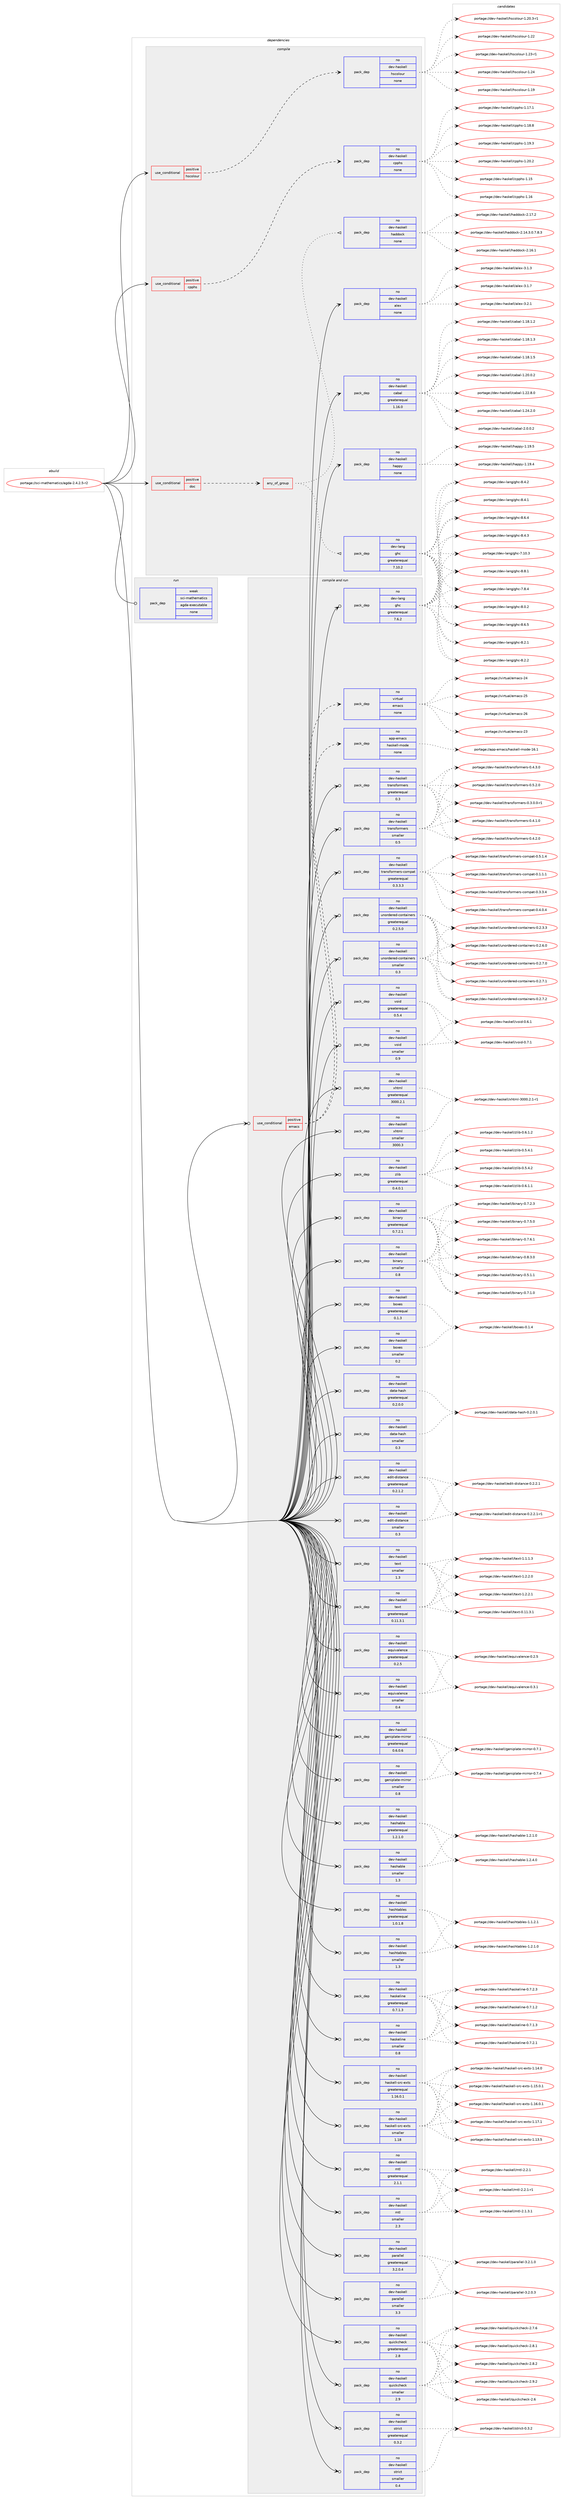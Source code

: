 digraph prolog {

# *************
# Graph options
# *************

newrank=true;
concentrate=true;
compound=true;
graph [rankdir=LR,fontname=Helvetica,fontsize=10,ranksep=1.5];#, ranksep=2.5, nodesep=0.2];
edge  [arrowhead=vee];
node  [fontname=Helvetica,fontsize=10];

# **********
# The ebuild
# **********

subgraph cluster_leftcol {
color=gray;
rank=same;
label=<<i>ebuild</i>>;
id [label="portage://sci-mathematics/agda-2.4.2.5-r2", color=red, width=4, href="../sci-mathematics/agda-2.4.2.5-r2.svg"];
}

# ****************
# The dependencies
# ****************

subgraph cluster_midcol {
color=gray;
label=<<i>dependencies</i>>;
subgraph cluster_compile {
fillcolor="#eeeeee";
style=filled;
label=<<i>compile</i>>;
subgraph cond97462 {
dependency393747 [label=<<TABLE BORDER="0" CELLBORDER="1" CELLSPACING="0" CELLPADDING="4"><TR><TD ROWSPAN="3" CELLPADDING="10">use_conditional</TD></TR><TR><TD>positive</TD></TR><TR><TD>cpphs</TD></TR></TABLE>>, shape=none, color=red];
subgraph pack289593 {
dependency393748 [label=<<TABLE BORDER="0" CELLBORDER="1" CELLSPACING="0" CELLPADDING="4" WIDTH="220"><TR><TD ROWSPAN="6" CELLPADDING="30">pack_dep</TD></TR><TR><TD WIDTH="110">no</TD></TR><TR><TD>dev-haskell</TD></TR><TR><TD>cpphs</TD></TR><TR><TD>none</TD></TR><TR><TD></TD></TR></TABLE>>, shape=none, color=blue];
}
dependency393747:e -> dependency393748:w [weight=20,style="dashed",arrowhead="vee"];
}
id:e -> dependency393747:w [weight=20,style="solid",arrowhead="vee"];
subgraph cond97463 {
dependency393749 [label=<<TABLE BORDER="0" CELLBORDER="1" CELLSPACING="0" CELLPADDING="4"><TR><TD ROWSPAN="3" CELLPADDING="10">use_conditional</TD></TR><TR><TD>positive</TD></TR><TR><TD>doc</TD></TR></TABLE>>, shape=none, color=red];
subgraph any6485 {
dependency393750 [label=<<TABLE BORDER="0" CELLBORDER="1" CELLSPACING="0" CELLPADDING="4"><TR><TD CELLPADDING="10">any_of_group</TD></TR></TABLE>>, shape=none, color=red];subgraph pack289594 {
dependency393751 [label=<<TABLE BORDER="0" CELLBORDER="1" CELLSPACING="0" CELLPADDING="4" WIDTH="220"><TR><TD ROWSPAN="6" CELLPADDING="30">pack_dep</TD></TR><TR><TD WIDTH="110">no</TD></TR><TR><TD>dev-haskell</TD></TR><TR><TD>haddock</TD></TR><TR><TD>none</TD></TR><TR><TD></TD></TR></TABLE>>, shape=none, color=blue];
}
dependency393750:e -> dependency393751:w [weight=20,style="dotted",arrowhead="oinv"];
subgraph pack289595 {
dependency393752 [label=<<TABLE BORDER="0" CELLBORDER="1" CELLSPACING="0" CELLPADDING="4" WIDTH="220"><TR><TD ROWSPAN="6" CELLPADDING="30">pack_dep</TD></TR><TR><TD WIDTH="110">no</TD></TR><TR><TD>dev-lang</TD></TR><TR><TD>ghc</TD></TR><TR><TD>greaterequal</TD></TR><TR><TD>7.10.2</TD></TR></TABLE>>, shape=none, color=blue];
}
dependency393750:e -> dependency393752:w [weight=20,style="dotted",arrowhead="oinv"];
}
dependency393749:e -> dependency393750:w [weight=20,style="dashed",arrowhead="vee"];
}
id:e -> dependency393749:w [weight=20,style="solid",arrowhead="vee"];
subgraph cond97464 {
dependency393753 [label=<<TABLE BORDER="0" CELLBORDER="1" CELLSPACING="0" CELLPADDING="4"><TR><TD ROWSPAN="3" CELLPADDING="10">use_conditional</TD></TR><TR><TD>positive</TD></TR><TR><TD>hscolour</TD></TR></TABLE>>, shape=none, color=red];
subgraph pack289596 {
dependency393754 [label=<<TABLE BORDER="0" CELLBORDER="1" CELLSPACING="0" CELLPADDING="4" WIDTH="220"><TR><TD ROWSPAN="6" CELLPADDING="30">pack_dep</TD></TR><TR><TD WIDTH="110">no</TD></TR><TR><TD>dev-haskell</TD></TR><TR><TD>hscolour</TD></TR><TR><TD>none</TD></TR><TR><TD></TD></TR></TABLE>>, shape=none, color=blue];
}
dependency393753:e -> dependency393754:w [weight=20,style="dashed",arrowhead="vee"];
}
id:e -> dependency393753:w [weight=20,style="solid",arrowhead="vee"];
subgraph pack289597 {
dependency393755 [label=<<TABLE BORDER="0" CELLBORDER="1" CELLSPACING="0" CELLPADDING="4" WIDTH="220"><TR><TD ROWSPAN="6" CELLPADDING="30">pack_dep</TD></TR><TR><TD WIDTH="110">no</TD></TR><TR><TD>dev-haskell</TD></TR><TR><TD>alex</TD></TR><TR><TD>none</TD></TR><TR><TD></TD></TR></TABLE>>, shape=none, color=blue];
}
id:e -> dependency393755:w [weight=20,style="solid",arrowhead="vee"];
subgraph pack289598 {
dependency393756 [label=<<TABLE BORDER="0" CELLBORDER="1" CELLSPACING="0" CELLPADDING="4" WIDTH="220"><TR><TD ROWSPAN="6" CELLPADDING="30">pack_dep</TD></TR><TR><TD WIDTH="110">no</TD></TR><TR><TD>dev-haskell</TD></TR><TR><TD>cabal</TD></TR><TR><TD>greaterequal</TD></TR><TR><TD>1.16.0</TD></TR></TABLE>>, shape=none, color=blue];
}
id:e -> dependency393756:w [weight=20,style="solid",arrowhead="vee"];
subgraph pack289599 {
dependency393757 [label=<<TABLE BORDER="0" CELLBORDER="1" CELLSPACING="0" CELLPADDING="4" WIDTH="220"><TR><TD ROWSPAN="6" CELLPADDING="30">pack_dep</TD></TR><TR><TD WIDTH="110">no</TD></TR><TR><TD>dev-haskell</TD></TR><TR><TD>happy</TD></TR><TR><TD>none</TD></TR><TR><TD></TD></TR></TABLE>>, shape=none, color=blue];
}
id:e -> dependency393757:w [weight=20,style="solid",arrowhead="vee"];
}
subgraph cluster_compileandrun {
fillcolor="#eeeeee";
style=filled;
label=<<i>compile and run</i>>;
subgraph cond97465 {
dependency393758 [label=<<TABLE BORDER="0" CELLBORDER="1" CELLSPACING="0" CELLPADDING="4"><TR><TD ROWSPAN="3" CELLPADDING="10">use_conditional</TD></TR><TR><TD>positive</TD></TR><TR><TD>emacs</TD></TR></TABLE>>, shape=none, color=red];
subgraph pack289600 {
dependency393759 [label=<<TABLE BORDER="0" CELLBORDER="1" CELLSPACING="0" CELLPADDING="4" WIDTH="220"><TR><TD ROWSPAN="6" CELLPADDING="30">pack_dep</TD></TR><TR><TD WIDTH="110">no</TD></TR><TR><TD>app-emacs</TD></TR><TR><TD>haskell-mode</TD></TR><TR><TD>none</TD></TR><TR><TD></TD></TR></TABLE>>, shape=none, color=blue];
}
dependency393758:e -> dependency393759:w [weight=20,style="dashed",arrowhead="vee"];
subgraph pack289601 {
dependency393760 [label=<<TABLE BORDER="0" CELLBORDER="1" CELLSPACING="0" CELLPADDING="4" WIDTH="220"><TR><TD ROWSPAN="6" CELLPADDING="30">pack_dep</TD></TR><TR><TD WIDTH="110">no</TD></TR><TR><TD>virtual</TD></TR><TR><TD>emacs</TD></TR><TR><TD>none</TD></TR><TR><TD></TD></TR></TABLE>>, shape=none, color=blue];
}
dependency393758:e -> dependency393760:w [weight=20,style="dashed",arrowhead="vee"];
}
id:e -> dependency393758:w [weight=20,style="solid",arrowhead="odotvee"];
subgraph pack289602 {
dependency393761 [label=<<TABLE BORDER="0" CELLBORDER="1" CELLSPACING="0" CELLPADDING="4" WIDTH="220"><TR><TD ROWSPAN="6" CELLPADDING="30">pack_dep</TD></TR><TR><TD WIDTH="110">no</TD></TR><TR><TD>dev-haskell</TD></TR><TR><TD>binary</TD></TR><TR><TD>greaterequal</TD></TR><TR><TD>0.7.2.1</TD></TR></TABLE>>, shape=none, color=blue];
}
id:e -> dependency393761:w [weight=20,style="solid",arrowhead="odotvee"];
subgraph pack289603 {
dependency393762 [label=<<TABLE BORDER="0" CELLBORDER="1" CELLSPACING="0" CELLPADDING="4" WIDTH="220"><TR><TD ROWSPAN="6" CELLPADDING="30">pack_dep</TD></TR><TR><TD WIDTH="110">no</TD></TR><TR><TD>dev-haskell</TD></TR><TR><TD>binary</TD></TR><TR><TD>smaller</TD></TR><TR><TD>0.8</TD></TR></TABLE>>, shape=none, color=blue];
}
id:e -> dependency393762:w [weight=20,style="solid",arrowhead="odotvee"];
subgraph pack289604 {
dependency393763 [label=<<TABLE BORDER="0" CELLBORDER="1" CELLSPACING="0" CELLPADDING="4" WIDTH="220"><TR><TD ROWSPAN="6" CELLPADDING="30">pack_dep</TD></TR><TR><TD WIDTH="110">no</TD></TR><TR><TD>dev-haskell</TD></TR><TR><TD>boxes</TD></TR><TR><TD>greaterequal</TD></TR><TR><TD>0.1.3</TD></TR></TABLE>>, shape=none, color=blue];
}
id:e -> dependency393763:w [weight=20,style="solid",arrowhead="odotvee"];
subgraph pack289605 {
dependency393764 [label=<<TABLE BORDER="0" CELLBORDER="1" CELLSPACING="0" CELLPADDING="4" WIDTH="220"><TR><TD ROWSPAN="6" CELLPADDING="30">pack_dep</TD></TR><TR><TD WIDTH="110">no</TD></TR><TR><TD>dev-haskell</TD></TR><TR><TD>boxes</TD></TR><TR><TD>smaller</TD></TR><TR><TD>0.2</TD></TR></TABLE>>, shape=none, color=blue];
}
id:e -> dependency393764:w [weight=20,style="solid",arrowhead="odotvee"];
subgraph pack289606 {
dependency393765 [label=<<TABLE BORDER="0" CELLBORDER="1" CELLSPACING="0" CELLPADDING="4" WIDTH="220"><TR><TD ROWSPAN="6" CELLPADDING="30">pack_dep</TD></TR><TR><TD WIDTH="110">no</TD></TR><TR><TD>dev-haskell</TD></TR><TR><TD>data-hash</TD></TR><TR><TD>greaterequal</TD></TR><TR><TD>0.2.0.0</TD></TR></TABLE>>, shape=none, color=blue];
}
id:e -> dependency393765:w [weight=20,style="solid",arrowhead="odotvee"];
subgraph pack289607 {
dependency393766 [label=<<TABLE BORDER="0" CELLBORDER="1" CELLSPACING="0" CELLPADDING="4" WIDTH="220"><TR><TD ROWSPAN="6" CELLPADDING="30">pack_dep</TD></TR><TR><TD WIDTH="110">no</TD></TR><TR><TD>dev-haskell</TD></TR><TR><TD>data-hash</TD></TR><TR><TD>smaller</TD></TR><TR><TD>0.3</TD></TR></TABLE>>, shape=none, color=blue];
}
id:e -> dependency393766:w [weight=20,style="solid",arrowhead="odotvee"];
subgraph pack289608 {
dependency393767 [label=<<TABLE BORDER="0" CELLBORDER="1" CELLSPACING="0" CELLPADDING="4" WIDTH="220"><TR><TD ROWSPAN="6" CELLPADDING="30">pack_dep</TD></TR><TR><TD WIDTH="110">no</TD></TR><TR><TD>dev-haskell</TD></TR><TR><TD>edit-distance</TD></TR><TR><TD>greaterequal</TD></TR><TR><TD>0.2.1.2</TD></TR></TABLE>>, shape=none, color=blue];
}
id:e -> dependency393767:w [weight=20,style="solid",arrowhead="odotvee"];
subgraph pack289609 {
dependency393768 [label=<<TABLE BORDER="0" CELLBORDER="1" CELLSPACING="0" CELLPADDING="4" WIDTH="220"><TR><TD ROWSPAN="6" CELLPADDING="30">pack_dep</TD></TR><TR><TD WIDTH="110">no</TD></TR><TR><TD>dev-haskell</TD></TR><TR><TD>edit-distance</TD></TR><TR><TD>smaller</TD></TR><TR><TD>0.3</TD></TR></TABLE>>, shape=none, color=blue];
}
id:e -> dependency393768:w [weight=20,style="solid",arrowhead="odotvee"];
subgraph pack289610 {
dependency393769 [label=<<TABLE BORDER="0" CELLBORDER="1" CELLSPACING="0" CELLPADDING="4" WIDTH="220"><TR><TD ROWSPAN="6" CELLPADDING="30">pack_dep</TD></TR><TR><TD WIDTH="110">no</TD></TR><TR><TD>dev-haskell</TD></TR><TR><TD>equivalence</TD></TR><TR><TD>greaterequal</TD></TR><TR><TD>0.2.5</TD></TR></TABLE>>, shape=none, color=blue];
}
id:e -> dependency393769:w [weight=20,style="solid",arrowhead="odotvee"];
subgraph pack289611 {
dependency393770 [label=<<TABLE BORDER="0" CELLBORDER="1" CELLSPACING="0" CELLPADDING="4" WIDTH="220"><TR><TD ROWSPAN="6" CELLPADDING="30">pack_dep</TD></TR><TR><TD WIDTH="110">no</TD></TR><TR><TD>dev-haskell</TD></TR><TR><TD>equivalence</TD></TR><TR><TD>smaller</TD></TR><TR><TD>0.4</TD></TR></TABLE>>, shape=none, color=blue];
}
id:e -> dependency393770:w [weight=20,style="solid",arrowhead="odotvee"];
subgraph pack289612 {
dependency393771 [label=<<TABLE BORDER="0" CELLBORDER="1" CELLSPACING="0" CELLPADDING="4" WIDTH="220"><TR><TD ROWSPAN="6" CELLPADDING="30">pack_dep</TD></TR><TR><TD WIDTH="110">no</TD></TR><TR><TD>dev-haskell</TD></TR><TR><TD>geniplate-mirror</TD></TR><TR><TD>greaterequal</TD></TR><TR><TD>0.6.0.6</TD></TR></TABLE>>, shape=none, color=blue];
}
id:e -> dependency393771:w [weight=20,style="solid",arrowhead="odotvee"];
subgraph pack289613 {
dependency393772 [label=<<TABLE BORDER="0" CELLBORDER="1" CELLSPACING="0" CELLPADDING="4" WIDTH="220"><TR><TD ROWSPAN="6" CELLPADDING="30">pack_dep</TD></TR><TR><TD WIDTH="110">no</TD></TR><TR><TD>dev-haskell</TD></TR><TR><TD>geniplate-mirror</TD></TR><TR><TD>smaller</TD></TR><TR><TD>0.8</TD></TR></TABLE>>, shape=none, color=blue];
}
id:e -> dependency393772:w [weight=20,style="solid",arrowhead="odotvee"];
subgraph pack289614 {
dependency393773 [label=<<TABLE BORDER="0" CELLBORDER="1" CELLSPACING="0" CELLPADDING="4" WIDTH="220"><TR><TD ROWSPAN="6" CELLPADDING="30">pack_dep</TD></TR><TR><TD WIDTH="110">no</TD></TR><TR><TD>dev-haskell</TD></TR><TR><TD>hashable</TD></TR><TR><TD>greaterequal</TD></TR><TR><TD>1.2.1.0</TD></TR></TABLE>>, shape=none, color=blue];
}
id:e -> dependency393773:w [weight=20,style="solid",arrowhead="odotvee"];
subgraph pack289615 {
dependency393774 [label=<<TABLE BORDER="0" CELLBORDER="1" CELLSPACING="0" CELLPADDING="4" WIDTH="220"><TR><TD ROWSPAN="6" CELLPADDING="30">pack_dep</TD></TR><TR><TD WIDTH="110">no</TD></TR><TR><TD>dev-haskell</TD></TR><TR><TD>hashable</TD></TR><TR><TD>smaller</TD></TR><TR><TD>1.3</TD></TR></TABLE>>, shape=none, color=blue];
}
id:e -> dependency393774:w [weight=20,style="solid",arrowhead="odotvee"];
subgraph pack289616 {
dependency393775 [label=<<TABLE BORDER="0" CELLBORDER="1" CELLSPACING="0" CELLPADDING="4" WIDTH="220"><TR><TD ROWSPAN="6" CELLPADDING="30">pack_dep</TD></TR><TR><TD WIDTH="110">no</TD></TR><TR><TD>dev-haskell</TD></TR><TR><TD>hashtables</TD></TR><TR><TD>greaterequal</TD></TR><TR><TD>1.0.1.8</TD></TR></TABLE>>, shape=none, color=blue];
}
id:e -> dependency393775:w [weight=20,style="solid",arrowhead="odotvee"];
subgraph pack289617 {
dependency393776 [label=<<TABLE BORDER="0" CELLBORDER="1" CELLSPACING="0" CELLPADDING="4" WIDTH="220"><TR><TD ROWSPAN="6" CELLPADDING="30">pack_dep</TD></TR><TR><TD WIDTH="110">no</TD></TR><TR><TD>dev-haskell</TD></TR><TR><TD>hashtables</TD></TR><TR><TD>smaller</TD></TR><TR><TD>1.3</TD></TR></TABLE>>, shape=none, color=blue];
}
id:e -> dependency393776:w [weight=20,style="solid",arrowhead="odotvee"];
subgraph pack289618 {
dependency393777 [label=<<TABLE BORDER="0" CELLBORDER="1" CELLSPACING="0" CELLPADDING="4" WIDTH="220"><TR><TD ROWSPAN="6" CELLPADDING="30">pack_dep</TD></TR><TR><TD WIDTH="110">no</TD></TR><TR><TD>dev-haskell</TD></TR><TR><TD>haskeline</TD></TR><TR><TD>greaterequal</TD></TR><TR><TD>0.7.1.3</TD></TR></TABLE>>, shape=none, color=blue];
}
id:e -> dependency393777:w [weight=20,style="solid",arrowhead="odotvee"];
subgraph pack289619 {
dependency393778 [label=<<TABLE BORDER="0" CELLBORDER="1" CELLSPACING="0" CELLPADDING="4" WIDTH="220"><TR><TD ROWSPAN="6" CELLPADDING="30">pack_dep</TD></TR><TR><TD WIDTH="110">no</TD></TR><TR><TD>dev-haskell</TD></TR><TR><TD>haskeline</TD></TR><TR><TD>smaller</TD></TR><TR><TD>0.8</TD></TR></TABLE>>, shape=none, color=blue];
}
id:e -> dependency393778:w [weight=20,style="solid",arrowhead="odotvee"];
subgraph pack289620 {
dependency393779 [label=<<TABLE BORDER="0" CELLBORDER="1" CELLSPACING="0" CELLPADDING="4" WIDTH="220"><TR><TD ROWSPAN="6" CELLPADDING="30">pack_dep</TD></TR><TR><TD WIDTH="110">no</TD></TR><TR><TD>dev-haskell</TD></TR><TR><TD>haskell-src-exts</TD></TR><TR><TD>greaterequal</TD></TR><TR><TD>1.16.0.1</TD></TR></TABLE>>, shape=none, color=blue];
}
id:e -> dependency393779:w [weight=20,style="solid",arrowhead="odotvee"];
subgraph pack289621 {
dependency393780 [label=<<TABLE BORDER="0" CELLBORDER="1" CELLSPACING="0" CELLPADDING="4" WIDTH="220"><TR><TD ROWSPAN="6" CELLPADDING="30">pack_dep</TD></TR><TR><TD WIDTH="110">no</TD></TR><TR><TD>dev-haskell</TD></TR><TR><TD>haskell-src-exts</TD></TR><TR><TD>smaller</TD></TR><TR><TD>1.18</TD></TR></TABLE>>, shape=none, color=blue];
}
id:e -> dependency393780:w [weight=20,style="solid",arrowhead="odotvee"];
subgraph pack289622 {
dependency393781 [label=<<TABLE BORDER="0" CELLBORDER="1" CELLSPACING="0" CELLPADDING="4" WIDTH="220"><TR><TD ROWSPAN="6" CELLPADDING="30">pack_dep</TD></TR><TR><TD WIDTH="110">no</TD></TR><TR><TD>dev-haskell</TD></TR><TR><TD>mtl</TD></TR><TR><TD>greaterequal</TD></TR><TR><TD>2.1.1</TD></TR></TABLE>>, shape=none, color=blue];
}
id:e -> dependency393781:w [weight=20,style="solid",arrowhead="odotvee"];
subgraph pack289623 {
dependency393782 [label=<<TABLE BORDER="0" CELLBORDER="1" CELLSPACING="0" CELLPADDING="4" WIDTH="220"><TR><TD ROWSPAN="6" CELLPADDING="30">pack_dep</TD></TR><TR><TD WIDTH="110">no</TD></TR><TR><TD>dev-haskell</TD></TR><TR><TD>mtl</TD></TR><TR><TD>smaller</TD></TR><TR><TD>2.3</TD></TR></TABLE>>, shape=none, color=blue];
}
id:e -> dependency393782:w [weight=20,style="solid",arrowhead="odotvee"];
subgraph pack289624 {
dependency393783 [label=<<TABLE BORDER="0" CELLBORDER="1" CELLSPACING="0" CELLPADDING="4" WIDTH="220"><TR><TD ROWSPAN="6" CELLPADDING="30">pack_dep</TD></TR><TR><TD WIDTH="110">no</TD></TR><TR><TD>dev-haskell</TD></TR><TR><TD>parallel</TD></TR><TR><TD>greaterequal</TD></TR><TR><TD>3.2.0.4</TD></TR></TABLE>>, shape=none, color=blue];
}
id:e -> dependency393783:w [weight=20,style="solid",arrowhead="odotvee"];
subgraph pack289625 {
dependency393784 [label=<<TABLE BORDER="0" CELLBORDER="1" CELLSPACING="0" CELLPADDING="4" WIDTH="220"><TR><TD ROWSPAN="6" CELLPADDING="30">pack_dep</TD></TR><TR><TD WIDTH="110">no</TD></TR><TR><TD>dev-haskell</TD></TR><TR><TD>parallel</TD></TR><TR><TD>smaller</TD></TR><TR><TD>3.3</TD></TR></TABLE>>, shape=none, color=blue];
}
id:e -> dependency393784:w [weight=20,style="solid",arrowhead="odotvee"];
subgraph pack289626 {
dependency393785 [label=<<TABLE BORDER="0" CELLBORDER="1" CELLSPACING="0" CELLPADDING="4" WIDTH="220"><TR><TD ROWSPAN="6" CELLPADDING="30">pack_dep</TD></TR><TR><TD WIDTH="110">no</TD></TR><TR><TD>dev-haskell</TD></TR><TR><TD>quickcheck</TD></TR><TR><TD>greaterequal</TD></TR><TR><TD>2.8</TD></TR></TABLE>>, shape=none, color=blue];
}
id:e -> dependency393785:w [weight=20,style="solid",arrowhead="odotvee"];
subgraph pack289627 {
dependency393786 [label=<<TABLE BORDER="0" CELLBORDER="1" CELLSPACING="0" CELLPADDING="4" WIDTH="220"><TR><TD ROWSPAN="6" CELLPADDING="30">pack_dep</TD></TR><TR><TD WIDTH="110">no</TD></TR><TR><TD>dev-haskell</TD></TR><TR><TD>quickcheck</TD></TR><TR><TD>smaller</TD></TR><TR><TD>2.9</TD></TR></TABLE>>, shape=none, color=blue];
}
id:e -> dependency393786:w [weight=20,style="solid",arrowhead="odotvee"];
subgraph pack289628 {
dependency393787 [label=<<TABLE BORDER="0" CELLBORDER="1" CELLSPACING="0" CELLPADDING="4" WIDTH="220"><TR><TD ROWSPAN="6" CELLPADDING="30">pack_dep</TD></TR><TR><TD WIDTH="110">no</TD></TR><TR><TD>dev-haskell</TD></TR><TR><TD>strict</TD></TR><TR><TD>greaterequal</TD></TR><TR><TD>0.3.2</TD></TR></TABLE>>, shape=none, color=blue];
}
id:e -> dependency393787:w [weight=20,style="solid",arrowhead="odotvee"];
subgraph pack289629 {
dependency393788 [label=<<TABLE BORDER="0" CELLBORDER="1" CELLSPACING="0" CELLPADDING="4" WIDTH="220"><TR><TD ROWSPAN="6" CELLPADDING="30">pack_dep</TD></TR><TR><TD WIDTH="110">no</TD></TR><TR><TD>dev-haskell</TD></TR><TR><TD>strict</TD></TR><TR><TD>smaller</TD></TR><TR><TD>0.4</TD></TR></TABLE>>, shape=none, color=blue];
}
id:e -> dependency393788:w [weight=20,style="solid",arrowhead="odotvee"];
subgraph pack289630 {
dependency393789 [label=<<TABLE BORDER="0" CELLBORDER="1" CELLSPACING="0" CELLPADDING="4" WIDTH="220"><TR><TD ROWSPAN="6" CELLPADDING="30">pack_dep</TD></TR><TR><TD WIDTH="110">no</TD></TR><TR><TD>dev-haskell</TD></TR><TR><TD>text</TD></TR><TR><TD>greaterequal</TD></TR><TR><TD>0.11.3.1</TD></TR></TABLE>>, shape=none, color=blue];
}
id:e -> dependency393789:w [weight=20,style="solid",arrowhead="odotvee"];
subgraph pack289631 {
dependency393790 [label=<<TABLE BORDER="0" CELLBORDER="1" CELLSPACING="0" CELLPADDING="4" WIDTH="220"><TR><TD ROWSPAN="6" CELLPADDING="30">pack_dep</TD></TR><TR><TD WIDTH="110">no</TD></TR><TR><TD>dev-haskell</TD></TR><TR><TD>text</TD></TR><TR><TD>smaller</TD></TR><TR><TD>1.3</TD></TR></TABLE>>, shape=none, color=blue];
}
id:e -> dependency393790:w [weight=20,style="solid",arrowhead="odotvee"];
subgraph pack289632 {
dependency393791 [label=<<TABLE BORDER="0" CELLBORDER="1" CELLSPACING="0" CELLPADDING="4" WIDTH="220"><TR><TD ROWSPAN="6" CELLPADDING="30">pack_dep</TD></TR><TR><TD WIDTH="110">no</TD></TR><TR><TD>dev-haskell</TD></TR><TR><TD>transformers</TD></TR><TR><TD>greaterequal</TD></TR><TR><TD>0.3</TD></TR></TABLE>>, shape=none, color=blue];
}
id:e -> dependency393791:w [weight=20,style="solid",arrowhead="odotvee"];
subgraph pack289633 {
dependency393792 [label=<<TABLE BORDER="0" CELLBORDER="1" CELLSPACING="0" CELLPADDING="4" WIDTH="220"><TR><TD ROWSPAN="6" CELLPADDING="30">pack_dep</TD></TR><TR><TD WIDTH="110">no</TD></TR><TR><TD>dev-haskell</TD></TR><TR><TD>transformers</TD></TR><TR><TD>smaller</TD></TR><TR><TD>0.5</TD></TR></TABLE>>, shape=none, color=blue];
}
id:e -> dependency393792:w [weight=20,style="solid",arrowhead="odotvee"];
subgraph pack289634 {
dependency393793 [label=<<TABLE BORDER="0" CELLBORDER="1" CELLSPACING="0" CELLPADDING="4" WIDTH="220"><TR><TD ROWSPAN="6" CELLPADDING="30">pack_dep</TD></TR><TR><TD WIDTH="110">no</TD></TR><TR><TD>dev-haskell</TD></TR><TR><TD>transformers-compat</TD></TR><TR><TD>greaterequal</TD></TR><TR><TD>0.3.3.3</TD></TR></TABLE>>, shape=none, color=blue];
}
id:e -> dependency393793:w [weight=20,style="solid",arrowhead="odotvee"];
subgraph pack289635 {
dependency393794 [label=<<TABLE BORDER="0" CELLBORDER="1" CELLSPACING="0" CELLPADDING="4" WIDTH="220"><TR><TD ROWSPAN="6" CELLPADDING="30">pack_dep</TD></TR><TR><TD WIDTH="110">no</TD></TR><TR><TD>dev-haskell</TD></TR><TR><TD>unordered-containers</TD></TR><TR><TD>greaterequal</TD></TR><TR><TD>0.2.5.0</TD></TR></TABLE>>, shape=none, color=blue];
}
id:e -> dependency393794:w [weight=20,style="solid",arrowhead="odotvee"];
subgraph pack289636 {
dependency393795 [label=<<TABLE BORDER="0" CELLBORDER="1" CELLSPACING="0" CELLPADDING="4" WIDTH="220"><TR><TD ROWSPAN="6" CELLPADDING="30">pack_dep</TD></TR><TR><TD WIDTH="110">no</TD></TR><TR><TD>dev-haskell</TD></TR><TR><TD>unordered-containers</TD></TR><TR><TD>smaller</TD></TR><TR><TD>0.3</TD></TR></TABLE>>, shape=none, color=blue];
}
id:e -> dependency393795:w [weight=20,style="solid",arrowhead="odotvee"];
subgraph pack289637 {
dependency393796 [label=<<TABLE BORDER="0" CELLBORDER="1" CELLSPACING="0" CELLPADDING="4" WIDTH="220"><TR><TD ROWSPAN="6" CELLPADDING="30">pack_dep</TD></TR><TR><TD WIDTH="110">no</TD></TR><TR><TD>dev-haskell</TD></TR><TR><TD>void</TD></TR><TR><TD>greaterequal</TD></TR><TR><TD>0.5.4</TD></TR></TABLE>>, shape=none, color=blue];
}
id:e -> dependency393796:w [weight=20,style="solid",arrowhead="odotvee"];
subgraph pack289638 {
dependency393797 [label=<<TABLE BORDER="0" CELLBORDER="1" CELLSPACING="0" CELLPADDING="4" WIDTH="220"><TR><TD ROWSPAN="6" CELLPADDING="30">pack_dep</TD></TR><TR><TD WIDTH="110">no</TD></TR><TR><TD>dev-haskell</TD></TR><TR><TD>void</TD></TR><TR><TD>smaller</TD></TR><TR><TD>0.9</TD></TR></TABLE>>, shape=none, color=blue];
}
id:e -> dependency393797:w [weight=20,style="solid",arrowhead="odotvee"];
subgraph pack289639 {
dependency393798 [label=<<TABLE BORDER="0" CELLBORDER="1" CELLSPACING="0" CELLPADDING="4" WIDTH="220"><TR><TD ROWSPAN="6" CELLPADDING="30">pack_dep</TD></TR><TR><TD WIDTH="110">no</TD></TR><TR><TD>dev-haskell</TD></TR><TR><TD>xhtml</TD></TR><TR><TD>greaterequal</TD></TR><TR><TD>3000.2.1</TD></TR></TABLE>>, shape=none, color=blue];
}
id:e -> dependency393798:w [weight=20,style="solid",arrowhead="odotvee"];
subgraph pack289640 {
dependency393799 [label=<<TABLE BORDER="0" CELLBORDER="1" CELLSPACING="0" CELLPADDING="4" WIDTH="220"><TR><TD ROWSPAN="6" CELLPADDING="30">pack_dep</TD></TR><TR><TD WIDTH="110">no</TD></TR><TR><TD>dev-haskell</TD></TR><TR><TD>xhtml</TD></TR><TR><TD>smaller</TD></TR><TR><TD>3000.3</TD></TR></TABLE>>, shape=none, color=blue];
}
id:e -> dependency393799:w [weight=20,style="solid",arrowhead="odotvee"];
subgraph pack289641 {
dependency393800 [label=<<TABLE BORDER="0" CELLBORDER="1" CELLSPACING="0" CELLPADDING="4" WIDTH="220"><TR><TD ROWSPAN="6" CELLPADDING="30">pack_dep</TD></TR><TR><TD WIDTH="110">no</TD></TR><TR><TD>dev-haskell</TD></TR><TR><TD>zlib</TD></TR><TR><TD>greaterequal</TD></TR><TR><TD>0.4.0.1</TD></TR></TABLE>>, shape=none, color=blue];
}
id:e -> dependency393800:w [weight=20,style="solid",arrowhead="odotvee"];
subgraph pack289642 {
dependency393801 [label=<<TABLE BORDER="0" CELLBORDER="1" CELLSPACING="0" CELLPADDING="4" WIDTH="220"><TR><TD ROWSPAN="6" CELLPADDING="30">pack_dep</TD></TR><TR><TD WIDTH="110">no</TD></TR><TR><TD>dev-lang</TD></TR><TR><TD>ghc</TD></TR><TR><TD>greaterequal</TD></TR><TR><TD>7.6.2</TD></TR></TABLE>>, shape=none, color=blue];
}
id:e -> dependency393801:w [weight=20,style="solid",arrowhead="odotvee"];
}
subgraph cluster_run {
fillcolor="#eeeeee";
style=filled;
label=<<i>run</i>>;
subgraph pack289643 {
dependency393802 [label=<<TABLE BORDER="0" CELLBORDER="1" CELLSPACING="0" CELLPADDING="4" WIDTH="220"><TR><TD ROWSPAN="6" CELLPADDING="30">pack_dep</TD></TR><TR><TD WIDTH="110">weak</TD></TR><TR><TD>sci-mathematics</TD></TR><TR><TD>agda-executable</TD></TR><TR><TD>none</TD></TR><TR><TD></TD></TR></TABLE>>, shape=none, color=blue];
}
id:e -> dependency393802:w [weight=20,style="solid",arrowhead="odot"];
}
}

# **************
# The candidates
# **************

subgraph cluster_choices {
rank=same;
color=gray;
label=<<i>candidates</i>>;

subgraph choice289593 {
color=black;
nodesep=1;
choiceportage100101118451049711510710110810847991121121041154549464953 [label="portage://dev-haskell/cpphs-1.15", color=red, width=4,href="../dev-haskell/cpphs-1.15.svg"];
choiceportage100101118451049711510710110810847991121121041154549464954 [label="portage://dev-haskell/cpphs-1.16", color=red, width=4,href="../dev-haskell/cpphs-1.16.svg"];
choiceportage1001011184510497115107101108108479911211210411545494649554649 [label="portage://dev-haskell/cpphs-1.17.1", color=red, width=4,href="../dev-haskell/cpphs-1.17.1.svg"];
choiceportage1001011184510497115107101108108479911211210411545494649564656 [label="portage://dev-haskell/cpphs-1.18.8", color=red, width=4,href="../dev-haskell/cpphs-1.18.8.svg"];
choiceportage1001011184510497115107101108108479911211210411545494649574651 [label="portage://dev-haskell/cpphs-1.19.3", color=red, width=4,href="../dev-haskell/cpphs-1.19.3.svg"];
choiceportage1001011184510497115107101108108479911211210411545494650484650 [label="portage://dev-haskell/cpphs-1.20.2", color=red, width=4,href="../dev-haskell/cpphs-1.20.2.svg"];
dependency393748:e -> choiceportage100101118451049711510710110810847991121121041154549464953:w [style=dotted,weight="100"];
dependency393748:e -> choiceportage100101118451049711510710110810847991121121041154549464954:w [style=dotted,weight="100"];
dependency393748:e -> choiceportage1001011184510497115107101108108479911211210411545494649554649:w [style=dotted,weight="100"];
dependency393748:e -> choiceportage1001011184510497115107101108108479911211210411545494649564656:w [style=dotted,weight="100"];
dependency393748:e -> choiceportage1001011184510497115107101108108479911211210411545494649574651:w [style=dotted,weight="100"];
dependency393748:e -> choiceportage1001011184510497115107101108108479911211210411545494650484650:w [style=dotted,weight="100"];
}
subgraph choice289594 {
color=black;
nodesep=1;
choiceportage1001011184510497115107101108108471049710010011199107455046495246514648465546564651 [label="portage://dev-haskell/haddock-2.14.3.0.7.8.3", color=red, width=4,href="../dev-haskell/haddock-2.14.3.0.7.8.3.svg"];
choiceportage100101118451049711510710110810847104971001001119910745504649544649 [label="portage://dev-haskell/haddock-2.16.1", color=red, width=4,href="../dev-haskell/haddock-2.16.1.svg"];
choiceportage100101118451049711510710110810847104971001001119910745504649554650 [label="portage://dev-haskell/haddock-2.17.2", color=red, width=4,href="../dev-haskell/haddock-2.17.2.svg"];
dependency393751:e -> choiceportage1001011184510497115107101108108471049710010011199107455046495246514648465546564651:w [style=dotted,weight="100"];
dependency393751:e -> choiceportage100101118451049711510710110810847104971001001119910745504649544649:w [style=dotted,weight="100"];
dependency393751:e -> choiceportage100101118451049711510710110810847104971001001119910745504649554650:w [style=dotted,weight="100"];
}
subgraph choice289595 {
color=black;
nodesep=1;
choiceportage1001011184510897110103471031049945554649484651 [label="portage://dev-lang/ghc-7.10.3", color=red, width=4,href="../dev-lang/ghc-7.10.3.svg"];
choiceportage10010111845108971101034710310499455546564652 [label="portage://dev-lang/ghc-7.8.4", color=red, width=4,href="../dev-lang/ghc-7.8.4.svg"];
choiceportage10010111845108971101034710310499455646484650 [label="portage://dev-lang/ghc-8.0.2", color=red, width=4,href="../dev-lang/ghc-8.0.2.svg"];
choiceportage10010111845108971101034710310499455646504649 [label="portage://dev-lang/ghc-8.2.1", color=red, width=4,href="../dev-lang/ghc-8.2.1.svg"];
choiceportage10010111845108971101034710310499455646504650 [label="portage://dev-lang/ghc-8.2.2", color=red, width=4,href="../dev-lang/ghc-8.2.2.svg"];
choiceportage10010111845108971101034710310499455646524649 [label="portage://dev-lang/ghc-8.4.1", color=red, width=4,href="../dev-lang/ghc-8.4.1.svg"];
choiceportage10010111845108971101034710310499455646524650 [label="portage://dev-lang/ghc-8.4.2", color=red, width=4,href="../dev-lang/ghc-8.4.2.svg"];
choiceportage10010111845108971101034710310499455646524651 [label="portage://dev-lang/ghc-8.4.3", color=red, width=4,href="../dev-lang/ghc-8.4.3.svg"];
choiceportage10010111845108971101034710310499455646544652 [label="portage://dev-lang/ghc-8.6.4", color=red, width=4,href="../dev-lang/ghc-8.6.4.svg"];
choiceportage10010111845108971101034710310499455646544653 [label="portage://dev-lang/ghc-8.6.5", color=red, width=4,href="../dev-lang/ghc-8.6.5.svg"];
choiceportage10010111845108971101034710310499455646564649 [label="portage://dev-lang/ghc-8.8.1", color=red, width=4,href="../dev-lang/ghc-8.8.1.svg"];
dependency393752:e -> choiceportage1001011184510897110103471031049945554649484651:w [style=dotted,weight="100"];
dependency393752:e -> choiceportage10010111845108971101034710310499455546564652:w [style=dotted,weight="100"];
dependency393752:e -> choiceportage10010111845108971101034710310499455646484650:w [style=dotted,weight="100"];
dependency393752:e -> choiceportage10010111845108971101034710310499455646504649:w [style=dotted,weight="100"];
dependency393752:e -> choiceportage10010111845108971101034710310499455646504650:w [style=dotted,weight="100"];
dependency393752:e -> choiceportage10010111845108971101034710310499455646524649:w [style=dotted,weight="100"];
dependency393752:e -> choiceportage10010111845108971101034710310499455646524650:w [style=dotted,weight="100"];
dependency393752:e -> choiceportage10010111845108971101034710310499455646524651:w [style=dotted,weight="100"];
dependency393752:e -> choiceportage10010111845108971101034710310499455646544652:w [style=dotted,weight="100"];
dependency393752:e -> choiceportage10010111845108971101034710310499455646544653:w [style=dotted,weight="100"];
dependency393752:e -> choiceportage10010111845108971101034710310499455646564649:w [style=dotted,weight="100"];
}
subgraph choice289596 {
color=black;
nodesep=1;
choiceportage100101118451049711510710110810847104115991111081111171144549464957 [label="portage://dev-haskell/hscolour-1.19", color=red, width=4,href="../dev-haskell/hscolour-1.19.svg"];
choiceportage10010111845104971151071011081084710411599111108111117114454946504846514511449 [label="portage://dev-haskell/hscolour-1.20.3-r1", color=red, width=4,href="../dev-haskell/hscolour-1.20.3-r1.svg"];
choiceportage100101118451049711510710110810847104115991111081111171144549465050 [label="portage://dev-haskell/hscolour-1.22", color=red, width=4,href="../dev-haskell/hscolour-1.22.svg"];
choiceportage1001011184510497115107101108108471041159911110811111711445494650514511449 [label="portage://dev-haskell/hscolour-1.23-r1", color=red, width=4,href="../dev-haskell/hscolour-1.23-r1.svg"];
choiceportage100101118451049711510710110810847104115991111081111171144549465052 [label="portage://dev-haskell/hscolour-1.24", color=red, width=4,href="../dev-haskell/hscolour-1.24.svg"];
dependency393754:e -> choiceportage100101118451049711510710110810847104115991111081111171144549464957:w [style=dotted,weight="100"];
dependency393754:e -> choiceportage10010111845104971151071011081084710411599111108111117114454946504846514511449:w [style=dotted,weight="100"];
dependency393754:e -> choiceportage100101118451049711510710110810847104115991111081111171144549465050:w [style=dotted,weight="100"];
dependency393754:e -> choiceportage1001011184510497115107101108108471041159911110811111711445494650514511449:w [style=dotted,weight="100"];
dependency393754:e -> choiceportage100101118451049711510710110810847104115991111081111171144549465052:w [style=dotted,weight="100"];
}
subgraph choice289597 {
color=black;
nodesep=1;
choiceportage10010111845104971151071011081084797108101120455146494651 [label="portage://dev-haskell/alex-3.1.3", color=red, width=4,href="../dev-haskell/alex-3.1.3.svg"];
choiceportage10010111845104971151071011081084797108101120455146494655 [label="portage://dev-haskell/alex-3.1.7", color=red, width=4,href="../dev-haskell/alex-3.1.7.svg"];
choiceportage10010111845104971151071011081084797108101120455146504649 [label="portage://dev-haskell/alex-3.2.1", color=red, width=4,href="../dev-haskell/alex-3.2.1.svg"];
dependency393755:e -> choiceportage10010111845104971151071011081084797108101120455146494651:w [style=dotted,weight="100"];
dependency393755:e -> choiceportage10010111845104971151071011081084797108101120455146494655:w [style=dotted,weight="100"];
dependency393755:e -> choiceportage10010111845104971151071011081084797108101120455146504649:w [style=dotted,weight="100"];
}
subgraph choice289598 {
color=black;
nodesep=1;
choiceportage10010111845104971151071011081084799979897108454946495646494650 [label="portage://dev-haskell/cabal-1.18.1.2", color=red, width=4,href="../dev-haskell/cabal-1.18.1.2.svg"];
choiceportage10010111845104971151071011081084799979897108454946495646494651 [label="portage://dev-haskell/cabal-1.18.1.3", color=red, width=4,href="../dev-haskell/cabal-1.18.1.3.svg"];
choiceportage10010111845104971151071011081084799979897108454946495646494653 [label="portage://dev-haskell/cabal-1.18.1.5", color=red, width=4,href="../dev-haskell/cabal-1.18.1.5.svg"];
choiceportage10010111845104971151071011081084799979897108454946504846484650 [label="portage://dev-haskell/cabal-1.20.0.2", color=red, width=4,href="../dev-haskell/cabal-1.20.0.2.svg"];
choiceportage10010111845104971151071011081084799979897108454946505046564648 [label="portage://dev-haskell/cabal-1.22.8.0", color=red, width=4,href="../dev-haskell/cabal-1.22.8.0.svg"];
choiceportage10010111845104971151071011081084799979897108454946505246504648 [label="portage://dev-haskell/cabal-1.24.2.0", color=red, width=4,href="../dev-haskell/cabal-1.24.2.0.svg"];
choiceportage100101118451049711510710110810847999798971084550464846484650 [label="portage://dev-haskell/cabal-2.0.0.2", color=red, width=4,href="../dev-haskell/cabal-2.0.0.2.svg"];
dependency393756:e -> choiceportage10010111845104971151071011081084799979897108454946495646494650:w [style=dotted,weight="100"];
dependency393756:e -> choiceportage10010111845104971151071011081084799979897108454946495646494651:w [style=dotted,weight="100"];
dependency393756:e -> choiceportage10010111845104971151071011081084799979897108454946495646494653:w [style=dotted,weight="100"];
dependency393756:e -> choiceportage10010111845104971151071011081084799979897108454946504846484650:w [style=dotted,weight="100"];
dependency393756:e -> choiceportage10010111845104971151071011081084799979897108454946505046564648:w [style=dotted,weight="100"];
dependency393756:e -> choiceportage10010111845104971151071011081084799979897108454946505246504648:w [style=dotted,weight="100"];
dependency393756:e -> choiceportage100101118451049711510710110810847999798971084550464846484650:w [style=dotted,weight="100"];
}
subgraph choice289599 {
color=black;
nodesep=1;
choiceportage1001011184510497115107101108108471049711211212145494649574652 [label="portage://dev-haskell/happy-1.19.4", color=red, width=4,href="../dev-haskell/happy-1.19.4.svg"];
choiceportage1001011184510497115107101108108471049711211212145494649574653 [label="portage://dev-haskell/happy-1.19.5", color=red, width=4,href="../dev-haskell/happy-1.19.5.svg"];
dependency393757:e -> choiceportage1001011184510497115107101108108471049711211212145494649574652:w [style=dotted,weight="100"];
dependency393757:e -> choiceportage1001011184510497115107101108108471049711211212145494649574653:w [style=dotted,weight="100"];
}
subgraph choice289600 {
color=black;
nodesep=1;
choiceportage971121124510110997991154710497115107101108108451091111001014549544649 [label="portage://app-emacs/haskell-mode-16.1", color=red, width=4,href="../app-emacs/haskell-mode-16.1.svg"];
dependency393759:e -> choiceportage971121124510110997991154710497115107101108108451091111001014549544649:w [style=dotted,weight="100"];
}
subgraph choice289601 {
color=black;
nodesep=1;
choiceportage11810511411611797108471011099799115455051 [label="portage://virtual/emacs-23", color=red, width=4,href="../virtual/emacs-23.svg"];
choiceportage11810511411611797108471011099799115455052 [label="portage://virtual/emacs-24", color=red, width=4,href="../virtual/emacs-24.svg"];
choiceportage11810511411611797108471011099799115455053 [label="portage://virtual/emacs-25", color=red, width=4,href="../virtual/emacs-25.svg"];
choiceportage11810511411611797108471011099799115455054 [label="portage://virtual/emacs-26", color=red, width=4,href="../virtual/emacs-26.svg"];
dependency393760:e -> choiceportage11810511411611797108471011099799115455051:w [style=dotted,weight="100"];
dependency393760:e -> choiceportage11810511411611797108471011099799115455052:w [style=dotted,weight="100"];
dependency393760:e -> choiceportage11810511411611797108471011099799115455053:w [style=dotted,weight="100"];
dependency393760:e -> choiceportage11810511411611797108471011099799115455054:w [style=dotted,weight="100"];
}
subgraph choice289602 {
color=black;
nodesep=1;
choiceportage10010111845104971151071011081084798105110971141214548465346494649 [label="portage://dev-haskell/binary-0.5.1.1", color=red, width=4,href="../dev-haskell/binary-0.5.1.1.svg"];
choiceportage10010111845104971151071011081084798105110971141214548465546494648 [label="portage://dev-haskell/binary-0.7.1.0", color=red, width=4,href="../dev-haskell/binary-0.7.1.0.svg"];
choiceportage10010111845104971151071011081084798105110971141214548465546504651 [label="portage://dev-haskell/binary-0.7.2.3", color=red, width=4,href="../dev-haskell/binary-0.7.2.3.svg"];
choiceportage10010111845104971151071011081084798105110971141214548465546534648 [label="portage://dev-haskell/binary-0.7.5.0", color=red, width=4,href="../dev-haskell/binary-0.7.5.0.svg"];
choiceportage10010111845104971151071011081084798105110971141214548465546544649 [label="portage://dev-haskell/binary-0.7.6.1", color=red, width=4,href="../dev-haskell/binary-0.7.6.1.svg"];
choiceportage10010111845104971151071011081084798105110971141214548465646514648 [label="portage://dev-haskell/binary-0.8.3.0", color=red, width=4,href="../dev-haskell/binary-0.8.3.0.svg"];
dependency393761:e -> choiceportage10010111845104971151071011081084798105110971141214548465346494649:w [style=dotted,weight="100"];
dependency393761:e -> choiceportage10010111845104971151071011081084798105110971141214548465546494648:w [style=dotted,weight="100"];
dependency393761:e -> choiceportage10010111845104971151071011081084798105110971141214548465546504651:w [style=dotted,weight="100"];
dependency393761:e -> choiceportage10010111845104971151071011081084798105110971141214548465546534648:w [style=dotted,weight="100"];
dependency393761:e -> choiceportage10010111845104971151071011081084798105110971141214548465546544649:w [style=dotted,weight="100"];
dependency393761:e -> choiceportage10010111845104971151071011081084798105110971141214548465646514648:w [style=dotted,weight="100"];
}
subgraph choice289603 {
color=black;
nodesep=1;
choiceportage10010111845104971151071011081084798105110971141214548465346494649 [label="portage://dev-haskell/binary-0.5.1.1", color=red, width=4,href="../dev-haskell/binary-0.5.1.1.svg"];
choiceportage10010111845104971151071011081084798105110971141214548465546494648 [label="portage://dev-haskell/binary-0.7.1.0", color=red, width=4,href="../dev-haskell/binary-0.7.1.0.svg"];
choiceportage10010111845104971151071011081084798105110971141214548465546504651 [label="portage://dev-haskell/binary-0.7.2.3", color=red, width=4,href="../dev-haskell/binary-0.7.2.3.svg"];
choiceportage10010111845104971151071011081084798105110971141214548465546534648 [label="portage://dev-haskell/binary-0.7.5.0", color=red, width=4,href="../dev-haskell/binary-0.7.5.0.svg"];
choiceportage10010111845104971151071011081084798105110971141214548465546544649 [label="portage://dev-haskell/binary-0.7.6.1", color=red, width=4,href="../dev-haskell/binary-0.7.6.1.svg"];
choiceportage10010111845104971151071011081084798105110971141214548465646514648 [label="portage://dev-haskell/binary-0.8.3.0", color=red, width=4,href="../dev-haskell/binary-0.8.3.0.svg"];
dependency393762:e -> choiceportage10010111845104971151071011081084798105110971141214548465346494649:w [style=dotted,weight="100"];
dependency393762:e -> choiceportage10010111845104971151071011081084798105110971141214548465546494648:w [style=dotted,weight="100"];
dependency393762:e -> choiceportage10010111845104971151071011081084798105110971141214548465546504651:w [style=dotted,weight="100"];
dependency393762:e -> choiceportage10010111845104971151071011081084798105110971141214548465546534648:w [style=dotted,weight="100"];
dependency393762:e -> choiceportage10010111845104971151071011081084798105110971141214548465546544649:w [style=dotted,weight="100"];
dependency393762:e -> choiceportage10010111845104971151071011081084798105110971141214548465646514648:w [style=dotted,weight="100"];
}
subgraph choice289604 {
color=black;
nodesep=1;
choiceportage10010111845104971151071011081084798111120101115454846494652 [label="portage://dev-haskell/boxes-0.1.4", color=red, width=4,href="../dev-haskell/boxes-0.1.4.svg"];
dependency393763:e -> choiceportage10010111845104971151071011081084798111120101115454846494652:w [style=dotted,weight="100"];
}
subgraph choice289605 {
color=black;
nodesep=1;
choiceportage10010111845104971151071011081084798111120101115454846494652 [label="portage://dev-haskell/boxes-0.1.4", color=red, width=4,href="../dev-haskell/boxes-0.1.4.svg"];
dependency393764:e -> choiceportage10010111845104971151071011081084798111120101115454846494652:w [style=dotted,weight="100"];
}
subgraph choice289606 {
color=black;
nodesep=1;
choiceportage100101118451049711510710110810847100971169745104971151044548465046484649 [label="portage://dev-haskell/data-hash-0.2.0.1", color=red, width=4,href="../dev-haskell/data-hash-0.2.0.1.svg"];
dependency393765:e -> choiceportage100101118451049711510710110810847100971169745104971151044548465046484649:w [style=dotted,weight="100"];
}
subgraph choice289607 {
color=black;
nodesep=1;
choiceportage100101118451049711510710110810847100971169745104971151044548465046484649 [label="portage://dev-haskell/data-hash-0.2.0.1", color=red, width=4,href="../dev-haskell/data-hash-0.2.0.1.svg"];
dependency393766:e -> choiceportage100101118451049711510710110810847100971169745104971151044548465046484649:w [style=dotted,weight="100"];
}
subgraph choice289608 {
color=black;
nodesep=1;
choiceportage1001011184510497115107101108108471011001051164510010511511697110991014548465046504649 [label="portage://dev-haskell/edit-distance-0.2.2.1", color=red, width=4,href="../dev-haskell/edit-distance-0.2.2.1.svg"];
choiceportage10010111845104971151071011081084710110010511645100105115116971109910145484650465046494511449 [label="portage://dev-haskell/edit-distance-0.2.2.1-r1", color=red, width=4,href="../dev-haskell/edit-distance-0.2.2.1-r1.svg"];
dependency393767:e -> choiceportage1001011184510497115107101108108471011001051164510010511511697110991014548465046504649:w [style=dotted,weight="100"];
dependency393767:e -> choiceportage10010111845104971151071011081084710110010511645100105115116971109910145484650465046494511449:w [style=dotted,weight="100"];
}
subgraph choice289609 {
color=black;
nodesep=1;
choiceportage1001011184510497115107101108108471011001051164510010511511697110991014548465046504649 [label="portage://dev-haskell/edit-distance-0.2.2.1", color=red, width=4,href="../dev-haskell/edit-distance-0.2.2.1.svg"];
choiceportage10010111845104971151071011081084710110010511645100105115116971109910145484650465046494511449 [label="portage://dev-haskell/edit-distance-0.2.2.1-r1", color=red, width=4,href="../dev-haskell/edit-distance-0.2.2.1-r1.svg"];
dependency393768:e -> choiceportage1001011184510497115107101108108471011001051164510010511511697110991014548465046504649:w [style=dotted,weight="100"];
dependency393768:e -> choiceportage10010111845104971151071011081084710110010511645100105115116971109910145484650465046494511449:w [style=dotted,weight="100"];
}
subgraph choice289610 {
color=black;
nodesep=1;
choiceportage1001011184510497115107101108108471011131171051189710810111099101454846504653 [label="portage://dev-haskell/equivalence-0.2.5", color=red, width=4,href="../dev-haskell/equivalence-0.2.5.svg"];
choiceportage1001011184510497115107101108108471011131171051189710810111099101454846514649 [label="portage://dev-haskell/equivalence-0.3.1", color=red, width=4,href="../dev-haskell/equivalence-0.3.1.svg"];
dependency393769:e -> choiceportage1001011184510497115107101108108471011131171051189710810111099101454846504653:w [style=dotted,weight="100"];
dependency393769:e -> choiceportage1001011184510497115107101108108471011131171051189710810111099101454846514649:w [style=dotted,weight="100"];
}
subgraph choice289611 {
color=black;
nodesep=1;
choiceportage1001011184510497115107101108108471011131171051189710810111099101454846504653 [label="portage://dev-haskell/equivalence-0.2.5", color=red, width=4,href="../dev-haskell/equivalence-0.2.5.svg"];
choiceportage1001011184510497115107101108108471011131171051189710810111099101454846514649 [label="portage://dev-haskell/equivalence-0.3.1", color=red, width=4,href="../dev-haskell/equivalence-0.3.1.svg"];
dependency393770:e -> choiceportage1001011184510497115107101108108471011131171051189710810111099101454846504653:w [style=dotted,weight="100"];
dependency393770:e -> choiceportage1001011184510497115107101108108471011131171051189710810111099101454846514649:w [style=dotted,weight="100"];
}
subgraph choice289612 {
color=black;
nodesep=1;
choiceportage1001011184510497115107101108108471031011101051121089711610145109105114114111114454846554649 [label="portage://dev-haskell/geniplate-mirror-0.7.1", color=red, width=4,href="../dev-haskell/geniplate-mirror-0.7.1.svg"];
choiceportage1001011184510497115107101108108471031011101051121089711610145109105114114111114454846554652 [label="portage://dev-haskell/geniplate-mirror-0.7.4", color=red, width=4,href="../dev-haskell/geniplate-mirror-0.7.4.svg"];
dependency393771:e -> choiceportage1001011184510497115107101108108471031011101051121089711610145109105114114111114454846554649:w [style=dotted,weight="100"];
dependency393771:e -> choiceportage1001011184510497115107101108108471031011101051121089711610145109105114114111114454846554652:w [style=dotted,weight="100"];
}
subgraph choice289613 {
color=black;
nodesep=1;
choiceportage1001011184510497115107101108108471031011101051121089711610145109105114114111114454846554649 [label="portage://dev-haskell/geniplate-mirror-0.7.1", color=red, width=4,href="../dev-haskell/geniplate-mirror-0.7.1.svg"];
choiceportage1001011184510497115107101108108471031011101051121089711610145109105114114111114454846554652 [label="portage://dev-haskell/geniplate-mirror-0.7.4", color=red, width=4,href="../dev-haskell/geniplate-mirror-0.7.4.svg"];
dependency393772:e -> choiceportage1001011184510497115107101108108471031011101051121089711610145109105114114111114454846554649:w [style=dotted,weight="100"];
dependency393772:e -> choiceportage1001011184510497115107101108108471031011101051121089711610145109105114114111114454846554652:w [style=dotted,weight="100"];
}
subgraph choice289614 {
color=black;
nodesep=1;
choiceportage1001011184510497115107101108108471049711510497981081014549465046494648 [label="portage://dev-haskell/hashable-1.2.1.0", color=red, width=4,href="../dev-haskell/hashable-1.2.1.0.svg"];
choiceportage1001011184510497115107101108108471049711510497981081014549465046524648 [label="portage://dev-haskell/hashable-1.2.4.0", color=red, width=4,href="../dev-haskell/hashable-1.2.4.0.svg"];
dependency393773:e -> choiceportage1001011184510497115107101108108471049711510497981081014549465046494648:w [style=dotted,weight="100"];
dependency393773:e -> choiceportage1001011184510497115107101108108471049711510497981081014549465046524648:w [style=dotted,weight="100"];
}
subgraph choice289615 {
color=black;
nodesep=1;
choiceportage1001011184510497115107101108108471049711510497981081014549465046494648 [label="portage://dev-haskell/hashable-1.2.1.0", color=red, width=4,href="../dev-haskell/hashable-1.2.1.0.svg"];
choiceportage1001011184510497115107101108108471049711510497981081014549465046524648 [label="portage://dev-haskell/hashable-1.2.4.0", color=red, width=4,href="../dev-haskell/hashable-1.2.4.0.svg"];
dependency393774:e -> choiceportage1001011184510497115107101108108471049711510497981081014549465046494648:w [style=dotted,weight="100"];
dependency393774:e -> choiceportage1001011184510497115107101108108471049711510497981081014549465046524648:w [style=dotted,weight="100"];
}
subgraph choice289616 {
color=black;
nodesep=1;
choiceportage1001011184510497115107101108108471049711510411697981081011154549464946504649 [label="portage://dev-haskell/hashtables-1.1.2.1", color=red, width=4,href="../dev-haskell/hashtables-1.1.2.1.svg"];
choiceportage1001011184510497115107101108108471049711510411697981081011154549465046494648 [label="portage://dev-haskell/hashtables-1.2.1.0", color=red, width=4,href="../dev-haskell/hashtables-1.2.1.0.svg"];
dependency393775:e -> choiceportage1001011184510497115107101108108471049711510411697981081011154549464946504649:w [style=dotted,weight="100"];
dependency393775:e -> choiceportage1001011184510497115107101108108471049711510411697981081011154549465046494648:w [style=dotted,weight="100"];
}
subgraph choice289617 {
color=black;
nodesep=1;
choiceportage1001011184510497115107101108108471049711510411697981081011154549464946504649 [label="portage://dev-haskell/hashtables-1.1.2.1", color=red, width=4,href="../dev-haskell/hashtables-1.1.2.1.svg"];
choiceportage1001011184510497115107101108108471049711510411697981081011154549465046494648 [label="portage://dev-haskell/hashtables-1.2.1.0", color=red, width=4,href="../dev-haskell/hashtables-1.2.1.0.svg"];
dependency393776:e -> choiceportage1001011184510497115107101108108471049711510411697981081011154549464946504649:w [style=dotted,weight="100"];
dependency393776:e -> choiceportage1001011184510497115107101108108471049711510411697981081011154549465046494648:w [style=dotted,weight="100"];
}
subgraph choice289618 {
color=black;
nodesep=1;
choiceportage100101118451049711510710110810847104971151071011081051101014548465546494650 [label="portage://dev-haskell/haskeline-0.7.1.2", color=red, width=4,href="../dev-haskell/haskeline-0.7.1.2.svg"];
choiceportage100101118451049711510710110810847104971151071011081051101014548465546494651 [label="portage://dev-haskell/haskeline-0.7.1.3", color=red, width=4,href="../dev-haskell/haskeline-0.7.1.3.svg"];
choiceportage100101118451049711510710110810847104971151071011081051101014548465546504649 [label="portage://dev-haskell/haskeline-0.7.2.1", color=red, width=4,href="../dev-haskell/haskeline-0.7.2.1.svg"];
choiceportage100101118451049711510710110810847104971151071011081051101014548465546504651 [label="portage://dev-haskell/haskeline-0.7.2.3", color=red, width=4,href="../dev-haskell/haskeline-0.7.2.3.svg"];
dependency393777:e -> choiceportage100101118451049711510710110810847104971151071011081051101014548465546494650:w [style=dotted,weight="100"];
dependency393777:e -> choiceportage100101118451049711510710110810847104971151071011081051101014548465546494651:w [style=dotted,weight="100"];
dependency393777:e -> choiceportage100101118451049711510710110810847104971151071011081051101014548465546504649:w [style=dotted,weight="100"];
dependency393777:e -> choiceportage100101118451049711510710110810847104971151071011081051101014548465546504651:w [style=dotted,weight="100"];
}
subgraph choice289619 {
color=black;
nodesep=1;
choiceportage100101118451049711510710110810847104971151071011081051101014548465546494650 [label="portage://dev-haskell/haskeline-0.7.1.2", color=red, width=4,href="../dev-haskell/haskeline-0.7.1.2.svg"];
choiceportage100101118451049711510710110810847104971151071011081051101014548465546494651 [label="portage://dev-haskell/haskeline-0.7.1.3", color=red, width=4,href="../dev-haskell/haskeline-0.7.1.3.svg"];
choiceportage100101118451049711510710110810847104971151071011081051101014548465546504649 [label="portage://dev-haskell/haskeline-0.7.2.1", color=red, width=4,href="../dev-haskell/haskeline-0.7.2.1.svg"];
choiceportage100101118451049711510710110810847104971151071011081051101014548465546504651 [label="portage://dev-haskell/haskeline-0.7.2.3", color=red, width=4,href="../dev-haskell/haskeline-0.7.2.3.svg"];
dependency393778:e -> choiceportage100101118451049711510710110810847104971151071011081051101014548465546494650:w [style=dotted,weight="100"];
dependency393778:e -> choiceportage100101118451049711510710110810847104971151071011081051101014548465546494651:w [style=dotted,weight="100"];
dependency393778:e -> choiceportage100101118451049711510710110810847104971151071011081051101014548465546504649:w [style=dotted,weight="100"];
dependency393778:e -> choiceportage100101118451049711510710110810847104971151071011081051101014548465546504651:w [style=dotted,weight="100"];
}
subgraph choice289620 {
color=black;
nodesep=1;
choiceportage1001011184510497115107101108108471049711510710110810845115114994510112011611545494649514653 [label="portage://dev-haskell/haskell-src-exts-1.13.5", color=red, width=4,href="../dev-haskell/haskell-src-exts-1.13.5.svg"];
choiceportage1001011184510497115107101108108471049711510710110810845115114994510112011611545494649524648 [label="portage://dev-haskell/haskell-src-exts-1.14.0", color=red, width=4,href="../dev-haskell/haskell-src-exts-1.14.0.svg"];
choiceportage10010111845104971151071011081084710497115107101108108451151149945101120116115454946495346484649 [label="portage://dev-haskell/haskell-src-exts-1.15.0.1", color=red, width=4,href="../dev-haskell/haskell-src-exts-1.15.0.1.svg"];
choiceportage10010111845104971151071011081084710497115107101108108451151149945101120116115454946495446484649 [label="portage://dev-haskell/haskell-src-exts-1.16.0.1", color=red, width=4,href="../dev-haskell/haskell-src-exts-1.16.0.1.svg"];
choiceportage1001011184510497115107101108108471049711510710110810845115114994510112011611545494649554649 [label="portage://dev-haskell/haskell-src-exts-1.17.1", color=red, width=4,href="../dev-haskell/haskell-src-exts-1.17.1.svg"];
dependency393779:e -> choiceportage1001011184510497115107101108108471049711510710110810845115114994510112011611545494649514653:w [style=dotted,weight="100"];
dependency393779:e -> choiceportage1001011184510497115107101108108471049711510710110810845115114994510112011611545494649524648:w [style=dotted,weight="100"];
dependency393779:e -> choiceportage10010111845104971151071011081084710497115107101108108451151149945101120116115454946495346484649:w [style=dotted,weight="100"];
dependency393779:e -> choiceportage10010111845104971151071011081084710497115107101108108451151149945101120116115454946495446484649:w [style=dotted,weight="100"];
dependency393779:e -> choiceportage1001011184510497115107101108108471049711510710110810845115114994510112011611545494649554649:w [style=dotted,weight="100"];
}
subgraph choice289621 {
color=black;
nodesep=1;
choiceportage1001011184510497115107101108108471049711510710110810845115114994510112011611545494649514653 [label="portage://dev-haskell/haskell-src-exts-1.13.5", color=red, width=4,href="../dev-haskell/haskell-src-exts-1.13.5.svg"];
choiceportage1001011184510497115107101108108471049711510710110810845115114994510112011611545494649524648 [label="portage://dev-haskell/haskell-src-exts-1.14.0", color=red, width=4,href="../dev-haskell/haskell-src-exts-1.14.0.svg"];
choiceportage10010111845104971151071011081084710497115107101108108451151149945101120116115454946495346484649 [label="portage://dev-haskell/haskell-src-exts-1.15.0.1", color=red, width=4,href="../dev-haskell/haskell-src-exts-1.15.0.1.svg"];
choiceportage10010111845104971151071011081084710497115107101108108451151149945101120116115454946495446484649 [label="portage://dev-haskell/haskell-src-exts-1.16.0.1", color=red, width=4,href="../dev-haskell/haskell-src-exts-1.16.0.1.svg"];
choiceportage1001011184510497115107101108108471049711510710110810845115114994510112011611545494649554649 [label="portage://dev-haskell/haskell-src-exts-1.17.1", color=red, width=4,href="../dev-haskell/haskell-src-exts-1.17.1.svg"];
dependency393780:e -> choiceportage1001011184510497115107101108108471049711510710110810845115114994510112011611545494649514653:w [style=dotted,weight="100"];
dependency393780:e -> choiceportage1001011184510497115107101108108471049711510710110810845115114994510112011611545494649524648:w [style=dotted,weight="100"];
dependency393780:e -> choiceportage10010111845104971151071011081084710497115107101108108451151149945101120116115454946495346484649:w [style=dotted,weight="100"];
dependency393780:e -> choiceportage10010111845104971151071011081084710497115107101108108451151149945101120116115454946495446484649:w [style=dotted,weight="100"];
dependency393780:e -> choiceportage1001011184510497115107101108108471049711510710110810845115114994510112011611545494649554649:w [style=dotted,weight="100"];
}
subgraph choice289622 {
color=black;
nodesep=1;
choiceportage1001011184510497115107101108108471091161084550464946514649 [label="portage://dev-haskell/mtl-2.1.3.1", color=red, width=4,href="../dev-haskell/mtl-2.1.3.1.svg"];
choiceportage100101118451049711510710110810847109116108455046504649 [label="portage://dev-haskell/mtl-2.2.1", color=red, width=4,href="../dev-haskell/mtl-2.2.1.svg"];
choiceportage1001011184510497115107101108108471091161084550465046494511449 [label="portage://dev-haskell/mtl-2.2.1-r1", color=red, width=4,href="../dev-haskell/mtl-2.2.1-r1.svg"];
dependency393781:e -> choiceportage1001011184510497115107101108108471091161084550464946514649:w [style=dotted,weight="100"];
dependency393781:e -> choiceportage100101118451049711510710110810847109116108455046504649:w [style=dotted,weight="100"];
dependency393781:e -> choiceportage1001011184510497115107101108108471091161084550465046494511449:w [style=dotted,weight="100"];
}
subgraph choice289623 {
color=black;
nodesep=1;
choiceportage1001011184510497115107101108108471091161084550464946514649 [label="portage://dev-haskell/mtl-2.1.3.1", color=red, width=4,href="../dev-haskell/mtl-2.1.3.1.svg"];
choiceportage100101118451049711510710110810847109116108455046504649 [label="portage://dev-haskell/mtl-2.2.1", color=red, width=4,href="../dev-haskell/mtl-2.2.1.svg"];
choiceportage1001011184510497115107101108108471091161084550465046494511449 [label="portage://dev-haskell/mtl-2.2.1-r1", color=red, width=4,href="../dev-haskell/mtl-2.2.1-r1.svg"];
dependency393782:e -> choiceportage1001011184510497115107101108108471091161084550464946514649:w [style=dotted,weight="100"];
dependency393782:e -> choiceportage100101118451049711510710110810847109116108455046504649:w [style=dotted,weight="100"];
dependency393782:e -> choiceportage1001011184510497115107101108108471091161084550465046494511449:w [style=dotted,weight="100"];
}
subgraph choice289624 {
color=black;
nodesep=1;
choiceportage10010111845104971151071011081084711297114971081081011084551465046484651 [label="portage://dev-haskell/parallel-3.2.0.3", color=red, width=4,href="../dev-haskell/parallel-3.2.0.3.svg"];
choiceportage10010111845104971151071011081084711297114971081081011084551465046494648 [label="portage://dev-haskell/parallel-3.2.1.0", color=red, width=4,href="../dev-haskell/parallel-3.2.1.0.svg"];
dependency393783:e -> choiceportage10010111845104971151071011081084711297114971081081011084551465046484651:w [style=dotted,weight="100"];
dependency393783:e -> choiceportage10010111845104971151071011081084711297114971081081011084551465046494648:w [style=dotted,weight="100"];
}
subgraph choice289625 {
color=black;
nodesep=1;
choiceportage10010111845104971151071011081084711297114971081081011084551465046484651 [label="portage://dev-haskell/parallel-3.2.0.3", color=red, width=4,href="../dev-haskell/parallel-3.2.0.3.svg"];
choiceportage10010111845104971151071011081084711297114971081081011084551465046494648 [label="portage://dev-haskell/parallel-3.2.1.0", color=red, width=4,href="../dev-haskell/parallel-3.2.1.0.svg"];
dependency393784:e -> choiceportage10010111845104971151071011081084711297114971081081011084551465046484651:w [style=dotted,weight="100"];
dependency393784:e -> choiceportage10010111845104971151071011081084711297114971081081011084551465046494648:w [style=dotted,weight="100"];
}
subgraph choice289626 {
color=black;
nodesep=1;
choiceportage10010111845104971151071011081084711311710599107991041019910745504654 [label="portage://dev-haskell/quickcheck-2.6", color=red, width=4,href="../dev-haskell/quickcheck-2.6.svg"];
choiceportage100101118451049711510710110810847113117105991079910410199107455046554654 [label="portage://dev-haskell/quickcheck-2.7.6", color=red, width=4,href="../dev-haskell/quickcheck-2.7.6.svg"];
choiceportage100101118451049711510710110810847113117105991079910410199107455046564649 [label="portage://dev-haskell/quickcheck-2.8.1", color=red, width=4,href="../dev-haskell/quickcheck-2.8.1.svg"];
choiceportage100101118451049711510710110810847113117105991079910410199107455046564650 [label="portage://dev-haskell/quickcheck-2.8.2", color=red, width=4,href="../dev-haskell/quickcheck-2.8.2.svg"];
choiceportage100101118451049711510710110810847113117105991079910410199107455046574650 [label="portage://dev-haskell/quickcheck-2.9.2", color=red, width=4,href="../dev-haskell/quickcheck-2.9.2.svg"];
dependency393785:e -> choiceportage10010111845104971151071011081084711311710599107991041019910745504654:w [style=dotted,weight="100"];
dependency393785:e -> choiceportage100101118451049711510710110810847113117105991079910410199107455046554654:w [style=dotted,weight="100"];
dependency393785:e -> choiceportage100101118451049711510710110810847113117105991079910410199107455046564649:w [style=dotted,weight="100"];
dependency393785:e -> choiceportage100101118451049711510710110810847113117105991079910410199107455046564650:w [style=dotted,weight="100"];
dependency393785:e -> choiceportage100101118451049711510710110810847113117105991079910410199107455046574650:w [style=dotted,weight="100"];
}
subgraph choice289627 {
color=black;
nodesep=1;
choiceportage10010111845104971151071011081084711311710599107991041019910745504654 [label="portage://dev-haskell/quickcheck-2.6", color=red, width=4,href="../dev-haskell/quickcheck-2.6.svg"];
choiceportage100101118451049711510710110810847113117105991079910410199107455046554654 [label="portage://dev-haskell/quickcheck-2.7.6", color=red, width=4,href="../dev-haskell/quickcheck-2.7.6.svg"];
choiceportage100101118451049711510710110810847113117105991079910410199107455046564649 [label="portage://dev-haskell/quickcheck-2.8.1", color=red, width=4,href="../dev-haskell/quickcheck-2.8.1.svg"];
choiceportage100101118451049711510710110810847113117105991079910410199107455046564650 [label="portage://dev-haskell/quickcheck-2.8.2", color=red, width=4,href="../dev-haskell/quickcheck-2.8.2.svg"];
choiceportage100101118451049711510710110810847113117105991079910410199107455046574650 [label="portage://dev-haskell/quickcheck-2.9.2", color=red, width=4,href="../dev-haskell/quickcheck-2.9.2.svg"];
dependency393786:e -> choiceportage10010111845104971151071011081084711311710599107991041019910745504654:w [style=dotted,weight="100"];
dependency393786:e -> choiceportage100101118451049711510710110810847113117105991079910410199107455046554654:w [style=dotted,weight="100"];
dependency393786:e -> choiceportage100101118451049711510710110810847113117105991079910410199107455046564649:w [style=dotted,weight="100"];
dependency393786:e -> choiceportage100101118451049711510710110810847113117105991079910410199107455046564650:w [style=dotted,weight="100"];
dependency393786:e -> choiceportage100101118451049711510710110810847113117105991079910410199107455046574650:w [style=dotted,weight="100"];
}
subgraph choice289628 {
color=black;
nodesep=1;
choiceportage10010111845104971151071011081084711511611410599116454846514650 [label="portage://dev-haskell/strict-0.3.2", color=red, width=4,href="../dev-haskell/strict-0.3.2.svg"];
dependency393787:e -> choiceportage10010111845104971151071011081084711511611410599116454846514650:w [style=dotted,weight="100"];
}
subgraph choice289629 {
color=black;
nodesep=1;
choiceportage10010111845104971151071011081084711511611410599116454846514650 [label="portage://dev-haskell/strict-0.3.2", color=red, width=4,href="../dev-haskell/strict-0.3.2.svg"];
dependency393788:e -> choiceportage10010111845104971151071011081084711511611410599116454846514650:w [style=dotted,weight="100"];
}
subgraph choice289630 {
color=black;
nodesep=1;
choiceportage100101118451049711510710110810847116101120116454846494946514649 [label="portage://dev-haskell/text-0.11.3.1", color=red, width=4,href="../dev-haskell/text-0.11.3.1.svg"];
choiceportage1001011184510497115107101108108471161011201164549464946494651 [label="portage://dev-haskell/text-1.1.1.3", color=red, width=4,href="../dev-haskell/text-1.1.1.3.svg"];
choiceportage1001011184510497115107101108108471161011201164549465046504648 [label="portage://dev-haskell/text-1.2.2.0", color=red, width=4,href="../dev-haskell/text-1.2.2.0.svg"];
choiceportage1001011184510497115107101108108471161011201164549465046504649 [label="portage://dev-haskell/text-1.2.2.1", color=red, width=4,href="../dev-haskell/text-1.2.2.1.svg"];
dependency393789:e -> choiceportage100101118451049711510710110810847116101120116454846494946514649:w [style=dotted,weight="100"];
dependency393789:e -> choiceportage1001011184510497115107101108108471161011201164549464946494651:w [style=dotted,weight="100"];
dependency393789:e -> choiceportage1001011184510497115107101108108471161011201164549465046504648:w [style=dotted,weight="100"];
dependency393789:e -> choiceportage1001011184510497115107101108108471161011201164549465046504649:w [style=dotted,weight="100"];
}
subgraph choice289631 {
color=black;
nodesep=1;
choiceportage100101118451049711510710110810847116101120116454846494946514649 [label="portage://dev-haskell/text-0.11.3.1", color=red, width=4,href="../dev-haskell/text-0.11.3.1.svg"];
choiceportage1001011184510497115107101108108471161011201164549464946494651 [label="portage://dev-haskell/text-1.1.1.3", color=red, width=4,href="../dev-haskell/text-1.1.1.3.svg"];
choiceportage1001011184510497115107101108108471161011201164549465046504648 [label="portage://dev-haskell/text-1.2.2.0", color=red, width=4,href="../dev-haskell/text-1.2.2.0.svg"];
choiceportage1001011184510497115107101108108471161011201164549465046504649 [label="portage://dev-haskell/text-1.2.2.1", color=red, width=4,href="../dev-haskell/text-1.2.2.1.svg"];
dependency393790:e -> choiceportage100101118451049711510710110810847116101120116454846494946514649:w [style=dotted,weight="100"];
dependency393790:e -> choiceportage1001011184510497115107101108108471161011201164549464946494651:w [style=dotted,weight="100"];
dependency393790:e -> choiceportage1001011184510497115107101108108471161011201164549465046504648:w [style=dotted,weight="100"];
dependency393790:e -> choiceportage1001011184510497115107101108108471161011201164549465046504649:w [style=dotted,weight="100"];
}
subgraph choice289632 {
color=black;
nodesep=1;
choiceportage1001011184510497115107101108108471161149711011510211111410910111411545484651464846484511449 [label="portage://dev-haskell/transformers-0.3.0.0-r1", color=red, width=4,href="../dev-haskell/transformers-0.3.0.0-r1.svg"];
choiceportage100101118451049711510710110810847116114971101151021111141091011141154548465246494648 [label="portage://dev-haskell/transformers-0.4.1.0", color=red, width=4,href="../dev-haskell/transformers-0.4.1.0.svg"];
choiceportage100101118451049711510710110810847116114971101151021111141091011141154548465246504648 [label="portage://dev-haskell/transformers-0.4.2.0", color=red, width=4,href="../dev-haskell/transformers-0.4.2.0.svg"];
choiceportage100101118451049711510710110810847116114971101151021111141091011141154548465246514648 [label="portage://dev-haskell/transformers-0.4.3.0", color=red, width=4,href="../dev-haskell/transformers-0.4.3.0.svg"];
choiceportage100101118451049711510710110810847116114971101151021111141091011141154548465346504648 [label="portage://dev-haskell/transformers-0.5.2.0", color=red, width=4,href="../dev-haskell/transformers-0.5.2.0.svg"];
dependency393791:e -> choiceportage1001011184510497115107101108108471161149711011510211111410910111411545484651464846484511449:w [style=dotted,weight="100"];
dependency393791:e -> choiceportage100101118451049711510710110810847116114971101151021111141091011141154548465246494648:w [style=dotted,weight="100"];
dependency393791:e -> choiceportage100101118451049711510710110810847116114971101151021111141091011141154548465246504648:w [style=dotted,weight="100"];
dependency393791:e -> choiceportage100101118451049711510710110810847116114971101151021111141091011141154548465246514648:w [style=dotted,weight="100"];
dependency393791:e -> choiceportage100101118451049711510710110810847116114971101151021111141091011141154548465346504648:w [style=dotted,weight="100"];
}
subgraph choice289633 {
color=black;
nodesep=1;
choiceportage1001011184510497115107101108108471161149711011510211111410910111411545484651464846484511449 [label="portage://dev-haskell/transformers-0.3.0.0-r1", color=red, width=4,href="../dev-haskell/transformers-0.3.0.0-r1.svg"];
choiceportage100101118451049711510710110810847116114971101151021111141091011141154548465246494648 [label="portage://dev-haskell/transformers-0.4.1.0", color=red, width=4,href="../dev-haskell/transformers-0.4.1.0.svg"];
choiceportage100101118451049711510710110810847116114971101151021111141091011141154548465246504648 [label="portage://dev-haskell/transformers-0.4.2.0", color=red, width=4,href="../dev-haskell/transformers-0.4.2.0.svg"];
choiceportage100101118451049711510710110810847116114971101151021111141091011141154548465246514648 [label="portage://dev-haskell/transformers-0.4.3.0", color=red, width=4,href="../dev-haskell/transformers-0.4.3.0.svg"];
choiceportage100101118451049711510710110810847116114971101151021111141091011141154548465346504648 [label="portage://dev-haskell/transformers-0.5.2.0", color=red, width=4,href="../dev-haskell/transformers-0.5.2.0.svg"];
dependency393792:e -> choiceportage1001011184510497115107101108108471161149711011510211111410910111411545484651464846484511449:w [style=dotted,weight="100"];
dependency393792:e -> choiceportage100101118451049711510710110810847116114971101151021111141091011141154548465246494648:w [style=dotted,weight="100"];
dependency393792:e -> choiceportage100101118451049711510710110810847116114971101151021111141091011141154548465246504648:w [style=dotted,weight="100"];
dependency393792:e -> choiceportage100101118451049711510710110810847116114971101151021111141091011141154548465246514648:w [style=dotted,weight="100"];
dependency393792:e -> choiceportage100101118451049711510710110810847116114971101151021111141091011141154548465346504648:w [style=dotted,weight="100"];
}
subgraph choice289634 {
color=black;
nodesep=1;
choiceportage100101118451049711510710110810847116114971101151021111141091011141154599111109112971164548464946494649 [label="portage://dev-haskell/transformers-compat-0.1.1.1", color=red, width=4,href="../dev-haskell/transformers-compat-0.1.1.1.svg"];
choiceportage100101118451049711510710110810847116114971101151021111141091011141154599111109112971164548465146514652 [label="portage://dev-haskell/transformers-compat-0.3.3.4", color=red, width=4,href="../dev-haskell/transformers-compat-0.3.3.4.svg"];
choiceportage100101118451049711510710110810847116114971101151021111141091011141154599111109112971164548465246484652 [label="portage://dev-haskell/transformers-compat-0.4.0.4", color=red, width=4,href="../dev-haskell/transformers-compat-0.4.0.4.svg"];
choiceportage100101118451049711510710110810847116114971101151021111141091011141154599111109112971164548465346494652 [label="portage://dev-haskell/transformers-compat-0.5.1.4", color=red, width=4,href="../dev-haskell/transformers-compat-0.5.1.4.svg"];
dependency393793:e -> choiceportage100101118451049711510710110810847116114971101151021111141091011141154599111109112971164548464946494649:w [style=dotted,weight="100"];
dependency393793:e -> choiceportage100101118451049711510710110810847116114971101151021111141091011141154599111109112971164548465146514652:w [style=dotted,weight="100"];
dependency393793:e -> choiceportage100101118451049711510710110810847116114971101151021111141091011141154599111109112971164548465246484652:w [style=dotted,weight="100"];
dependency393793:e -> choiceportage100101118451049711510710110810847116114971101151021111141091011141154599111109112971164548465346494652:w [style=dotted,weight="100"];
}
subgraph choice289635 {
color=black;
nodesep=1;
choiceportage1001011184510497115107101108108471171101111141001011141011004599111110116971051101011141154548465046514651 [label="portage://dev-haskell/unordered-containers-0.2.3.3", color=red, width=4,href="../dev-haskell/unordered-containers-0.2.3.3.svg"];
choiceportage1001011184510497115107101108108471171101111141001011141011004599111110116971051101011141154548465046544648 [label="portage://dev-haskell/unordered-containers-0.2.6.0", color=red, width=4,href="../dev-haskell/unordered-containers-0.2.6.0.svg"];
choiceportage1001011184510497115107101108108471171101111141001011141011004599111110116971051101011141154548465046554648 [label="portage://dev-haskell/unordered-containers-0.2.7.0", color=red, width=4,href="../dev-haskell/unordered-containers-0.2.7.0.svg"];
choiceportage1001011184510497115107101108108471171101111141001011141011004599111110116971051101011141154548465046554649 [label="portage://dev-haskell/unordered-containers-0.2.7.1", color=red, width=4,href="../dev-haskell/unordered-containers-0.2.7.1.svg"];
choiceportage1001011184510497115107101108108471171101111141001011141011004599111110116971051101011141154548465046554650 [label="portage://dev-haskell/unordered-containers-0.2.7.2", color=red, width=4,href="../dev-haskell/unordered-containers-0.2.7.2.svg"];
dependency393794:e -> choiceportage1001011184510497115107101108108471171101111141001011141011004599111110116971051101011141154548465046514651:w [style=dotted,weight="100"];
dependency393794:e -> choiceportage1001011184510497115107101108108471171101111141001011141011004599111110116971051101011141154548465046544648:w [style=dotted,weight="100"];
dependency393794:e -> choiceportage1001011184510497115107101108108471171101111141001011141011004599111110116971051101011141154548465046554648:w [style=dotted,weight="100"];
dependency393794:e -> choiceportage1001011184510497115107101108108471171101111141001011141011004599111110116971051101011141154548465046554649:w [style=dotted,weight="100"];
dependency393794:e -> choiceportage1001011184510497115107101108108471171101111141001011141011004599111110116971051101011141154548465046554650:w [style=dotted,weight="100"];
}
subgraph choice289636 {
color=black;
nodesep=1;
choiceportage1001011184510497115107101108108471171101111141001011141011004599111110116971051101011141154548465046514651 [label="portage://dev-haskell/unordered-containers-0.2.3.3", color=red, width=4,href="../dev-haskell/unordered-containers-0.2.3.3.svg"];
choiceportage1001011184510497115107101108108471171101111141001011141011004599111110116971051101011141154548465046544648 [label="portage://dev-haskell/unordered-containers-0.2.6.0", color=red, width=4,href="../dev-haskell/unordered-containers-0.2.6.0.svg"];
choiceportage1001011184510497115107101108108471171101111141001011141011004599111110116971051101011141154548465046554648 [label="portage://dev-haskell/unordered-containers-0.2.7.0", color=red, width=4,href="../dev-haskell/unordered-containers-0.2.7.0.svg"];
choiceportage1001011184510497115107101108108471171101111141001011141011004599111110116971051101011141154548465046554649 [label="portage://dev-haskell/unordered-containers-0.2.7.1", color=red, width=4,href="../dev-haskell/unordered-containers-0.2.7.1.svg"];
choiceportage1001011184510497115107101108108471171101111141001011141011004599111110116971051101011141154548465046554650 [label="portage://dev-haskell/unordered-containers-0.2.7.2", color=red, width=4,href="../dev-haskell/unordered-containers-0.2.7.2.svg"];
dependency393795:e -> choiceportage1001011184510497115107101108108471171101111141001011141011004599111110116971051101011141154548465046514651:w [style=dotted,weight="100"];
dependency393795:e -> choiceportage1001011184510497115107101108108471171101111141001011141011004599111110116971051101011141154548465046544648:w [style=dotted,weight="100"];
dependency393795:e -> choiceportage1001011184510497115107101108108471171101111141001011141011004599111110116971051101011141154548465046554648:w [style=dotted,weight="100"];
dependency393795:e -> choiceportage1001011184510497115107101108108471171101111141001011141011004599111110116971051101011141154548465046554649:w [style=dotted,weight="100"];
dependency393795:e -> choiceportage1001011184510497115107101108108471171101111141001011141011004599111110116971051101011141154548465046554650:w [style=dotted,weight="100"];
}
subgraph choice289637 {
color=black;
nodesep=1;
choiceportage100101118451049711510710110810847118111105100454846544649 [label="portage://dev-haskell/void-0.6.1", color=red, width=4,href="../dev-haskell/void-0.6.1.svg"];
choiceportage100101118451049711510710110810847118111105100454846554649 [label="portage://dev-haskell/void-0.7.1", color=red, width=4,href="../dev-haskell/void-0.7.1.svg"];
dependency393796:e -> choiceportage100101118451049711510710110810847118111105100454846544649:w [style=dotted,weight="100"];
dependency393796:e -> choiceportage100101118451049711510710110810847118111105100454846554649:w [style=dotted,weight="100"];
}
subgraph choice289638 {
color=black;
nodesep=1;
choiceportage100101118451049711510710110810847118111105100454846544649 [label="portage://dev-haskell/void-0.6.1", color=red, width=4,href="../dev-haskell/void-0.6.1.svg"];
choiceportage100101118451049711510710110810847118111105100454846554649 [label="portage://dev-haskell/void-0.7.1", color=red, width=4,href="../dev-haskell/void-0.7.1.svg"];
dependency393797:e -> choiceportage100101118451049711510710110810847118111105100454846544649:w [style=dotted,weight="100"];
dependency393797:e -> choiceportage100101118451049711510710110810847118111105100454846554649:w [style=dotted,weight="100"];
}
subgraph choice289639 {
color=black;
nodesep=1;
choiceportage1001011184510497115107101108108471201041161091084551484848465046494511449 [label="portage://dev-haskell/xhtml-3000.2.1-r1", color=red, width=4,href="../dev-haskell/xhtml-3000.2.1-r1.svg"];
dependency393798:e -> choiceportage1001011184510497115107101108108471201041161091084551484848465046494511449:w [style=dotted,weight="100"];
}
subgraph choice289640 {
color=black;
nodesep=1;
choiceportage1001011184510497115107101108108471201041161091084551484848465046494511449 [label="portage://dev-haskell/xhtml-3000.2.1-r1", color=red, width=4,href="../dev-haskell/xhtml-3000.2.1-r1.svg"];
dependency393799:e -> choiceportage1001011184510497115107101108108471201041161091084551484848465046494511449:w [style=dotted,weight="100"];
}
subgraph choice289641 {
color=black;
nodesep=1;
choiceportage100101118451049711510710110810847122108105984548465346524649 [label="portage://dev-haskell/zlib-0.5.4.1", color=red, width=4,href="../dev-haskell/zlib-0.5.4.1.svg"];
choiceportage100101118451049711510710110810847122108105984548465346524650 [label="portage://dev-haskell/zlib-0.5.4.2", color=red, width=4,href="../dev-haskell/zlib-0.5.4.2.svg"];
choiceportage100101118451049711510710110810847122108105984548465446494649 [label="portage://dev-haskell/zlib-0.6.1.1", color=red, width=4,href="../dev-haskell/zlib-0.6.1.1.svg"];
choiceportage100101118451049711510710110810847122108105984548465446494650 [label="portage://dev-haskell/zlib-0.6.1.2", color=red, width=4,href="../dev-haskell/zlib-0.6.1.2.svg"];
dependency393800:e -> choiceportage100101118451049711510710110810847122108105984548465346524649:w [style=dotted,weight="100"];
dependency393800:e -> choiceportage100101118451049711510710110810847122108105984548465346524650:w [style=dotted,weight="100"];
dependency393800:e -> choiceportage100101118451049711510710110810847122108105984548465446494649:w [style=dotted,weight="100"];
dependency393800:e -> choiceportage100101118451049711510710110810847122108105984548465446494650:w [style=dotted,weight="100"];
}
subgraph choice289642 {
color=black;
nodesep=1;
choiceportage1001011184510897110103471031049945554649484651 [label="portage://dev-lang/ghc-7.10.3", color=red, width=4,href="../dev-lang/ghc-7.10.3.svg"];
choiceportage10010111845108971101034710310499455546564652 [label="portage://dev-lang/ghc-7.8.4", color=red, width=4,href="../dev-lang/ghc-7.8.4.svg"];
choiceportage10010111845108971101034710310499455646484650 [label="portage://dev-lang/ghc-8.0.2", color=red, width=4,href="../dev-lang/ghc-8.0.2.svg"];
choiceportage10010111845108971101034710310499455646504649 [label="portage://dev-lang/ghc-8.2.1", color=red, width=4,href="../dev-lang/ghc-8.2.1.svg"];
choiceportage10010111845108971101034710310499455646504650 [label="portage://dev-lang/ghc-8.2.2", color=red, width=4,href="../dev-lang/ghc-8.2.2.svg"];
choiceportage10010111845108971101034710310499455646524649 [label="portage://dev-lang/ghc-8.4.1", color=red, width=4,href="../dev-lang/ghc-8.4.1.svg"];
choiceportage10010111845108971101034710310499455646524650 [label="portage://dev-lang/ghc-8.4.2", color=red, width=4,href="../dev-lang/ghc-8.4.2.svg"];
choiceportage10010111845108971101034710310499455646524651 [label="portage://dev-lang/ghc-8.4.3", color=red, width=4,href="../dev-lang/ghc-8.4.3.svg"];
choiceportage10010111845108971101034710310499455646544652 [label="portage://dev-lang/ghc-8.6.4", color=red, width=4,href="../dev-lang/ghc-8.6.4.svg"];
choiceportage10010111845108971101034710310499455646544653 [label="portage://dev-lang/ghc-8.6.5", color=red, width=4,href="../dev-lang/ghc-8.6.5.svg"];
choiceportage10010111845108971101034710310499455646564649 [label="portage://dev-lang/ghc-8.8.1", color=red, width=4,href="../dev-lang/ghc-8.8.1.svg"];
dependency393801:e -> choiceportage1001011184510897110103471031049945554649484651:w [style=dotted,weight="100"];
dependency393801:e -> choiceportage10010111845108971101034710310499455546564652:w [style=dotted,weight="100"];
dependency393801:e -> choiceportage10010111845108971101034710310499455646484650:w [style=dotted,weight="100"];
dependency393801:e -> choiceportage10010111845108971101034710310499455646504649:w [style=dotted,weight="100"];
dependency393801:e -> choiceportage10010111845108971101034710310499455646504650:w [style=dotted,weight="100"];
dependency393801:e -> choiceportage10010111845108971101034710310499455646524649:w [style=dotted,weight="100"];
dependency393801:e -> choiceportage10010111845108971101034710310499455646524650:w [style=dotted,weight="100"];
dependency393801:e -> choiceportage10010111845108971101034710310499455646524651:w [style=dotted,weight="100"];
dependency393801:e -> choiceportage10010111845108971101034710310499455646544652:w [style=dotted,weight="100"];
dependency393801:e -> choiceportage10010111845108971101034710310499455646544653:w [style=dotted,weight="100"];
dependency393801:e -> choiceportage10010111845108971101034710310499455646564649:w [style=dotted,weight="100"];
}
subgraph choice289643 {
color=black;
nodesep=1;
}
}

}
